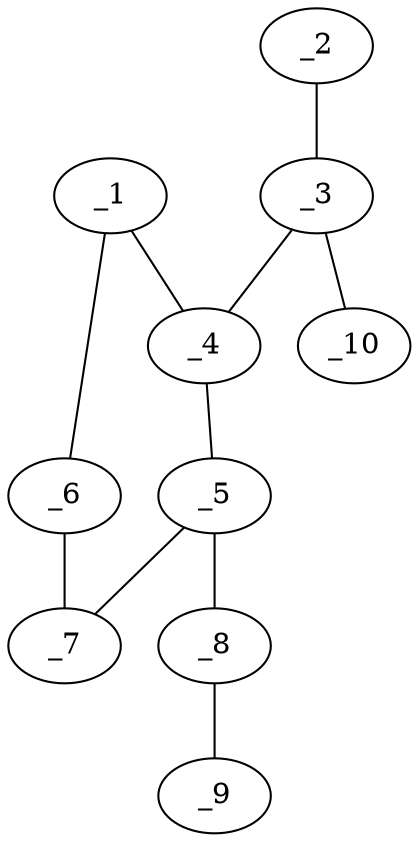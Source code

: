 graph molid684041 {
	_1	 [charge=0,
		chem=4,
		symbol="N  ",
		x="5.3122",
		y="-0.5684"];
	_4	 [charge=0,
		chem=1,
		symbol="C  ",
		x="4.5032",
		y="0.0194"];
	_1 -- _4	 [valence=1];
	_6	 [charge=0,
		chem=1,
		symbol="C  ",
		x="5.0032",
		y="-1.5194"];
	_1 -- _6	 [valence=2];
	_2	 [charge=0,
		chem=5,
		symbol="S  ",
		x="5.3693",
		y="1.5194"];
	_3	 [charge=0,
		chem=1,
		symbol="C  ",
		x="4.5032",
		y="1.0194"];
	_2 -- _3	 [valence=2];
	_3 -- _4	 [valence=1];
	_10	 [charge=0,
		chem=4,
		symbol="N  ",
		x="3.6372",
		y="1.5194"];
	_3 -- _10	 [valence=1];
	_5	 [charge=0,
		chem=1,
		symbol="C  ",
		x="3.6942",
		y="-0.5684"];
	_4 -- _5	 [valence=2];
	_7	 [charge=0,
		chem=4,
		symbol="N  ",
		x="4.0032",
		y="-1.5194"];
	_5 -- _7	 [valence=1];
	_8	 [charge=0,
		chem=5,
		symbol="S  ",
		x="2.7431",
		y="-0.2593"];
	_5 -- _8	 [valence=1];
	_6 -- _7	 [valence=1];
	_9	 [charge=0,
		chem=1,
		symbol="C  ",
		x=2,
		y="-0.9285"];
	_8 -- _9	 [valence=1];
}
